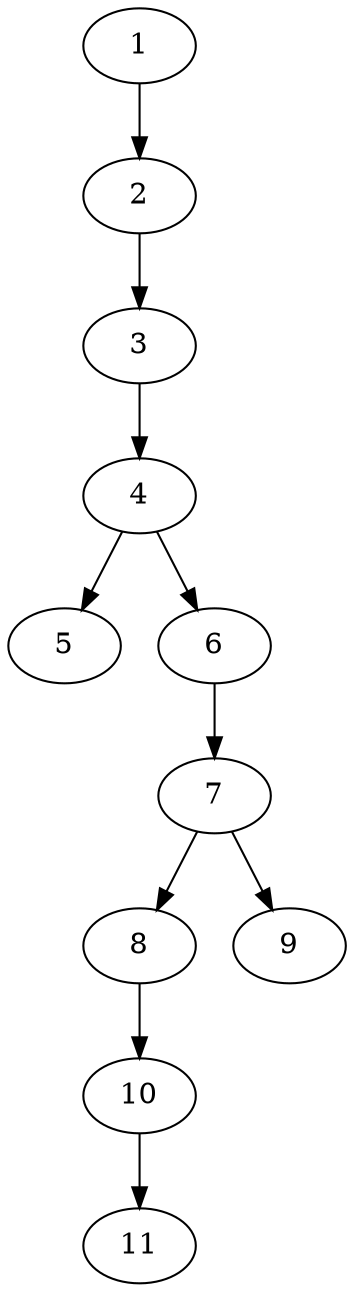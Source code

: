 // DAG (tier=1-easy, mode=compute, n=11, ccr=0.253, fat=0.434, density=0.357, regular=0.711, jump=0.093, mindata=262144, maxdata=2097152)
// DAG automatically generated by daggen at Sun Aug 24 16:33:32 2025
// /home/ermia/Project/Environments/daggen/bin/daggen --dot --ccr 0.253 --fat 0.434 --regular 0.711 --density 0.357 --jump 0.093 --mindata 262144 --maxdata 2097152 -n 11 
digraph G {
  1 [size="6441168373349875712", alpha="0.12", expect_size="3220584186674937856"]
  1 -> 2 [size ="27694897037312"]
  2 [size="2480314702885677", alpha="0.04", expect_size="1240157351442838"]
  2 -> 3 [size ="5544609841152"]
  3 [size="24576226035336000", alpha="0.04", expect_size="12288113017668000"]
  3 -> 4 [size ="20205673644032"]
  4 [size="3898714851295363072", alpha="0.01", expect_size="1949357425647681536"]
  4 -> 5 [size ="19816987492352"]
  4 -> 6 [size ="19816987492352"]
  5 [size="6216467873978195", alpha="0.20", expect_size="3108233936989097"]
  6 [size="989942591739773", alpha="0.05", expect_size="494971295869886"]
  6 -> 7 [size ="33756060581888"]
  7 [size="5425649322509205504", alpha="0.06", expect_size="2712824661254602752"]
  7 -> 8 [size ="24701564878848"]
  7 -> 9 [size ="24701564878848"]
  8 [size="5086838310645690", alpha="0.01", expect_size="2543419155322845"]
  8 -> 10 [size ="3019898880000"]
  9 [size="2958992816358817792", alpha="0.19", expect_size="1479496408179408896"]
  10 [size="6820978661426187", alpha="0.03", expect_size="3410489330713093"]
  10 -> 11 [size ="8238292533248"]
  11 [size="520984446957650", alpha="0.07", expect_size="260492223478825"]
}